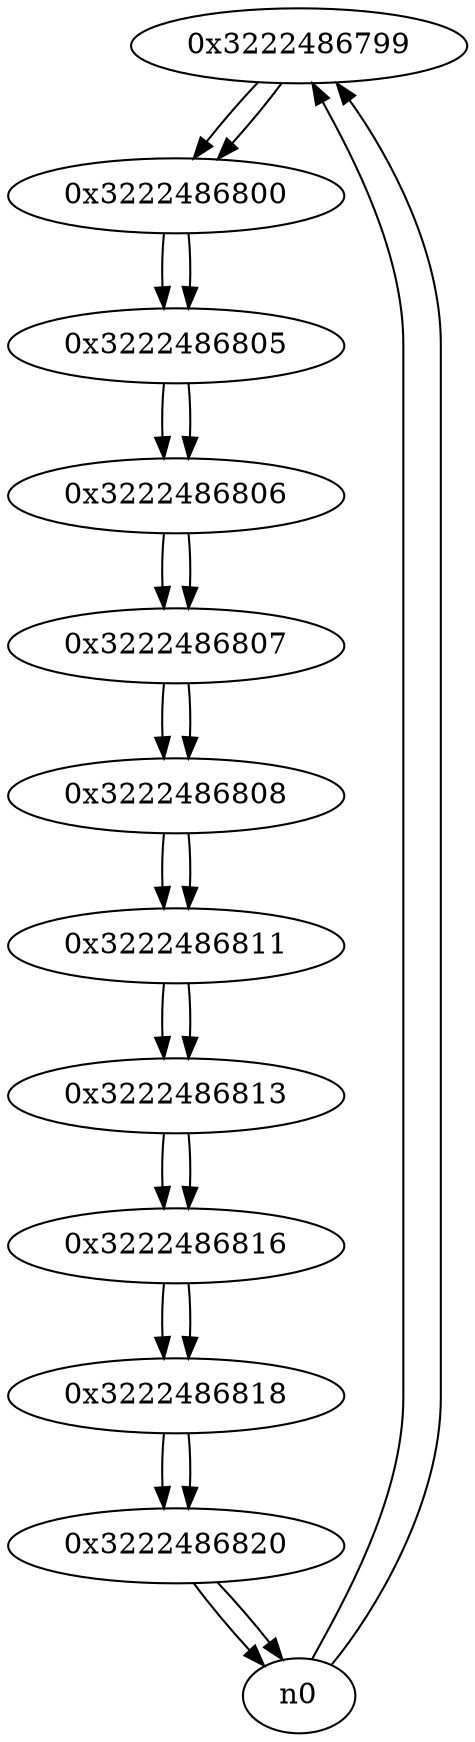 digraph G{
/* nodes */
  n1 [label="0x3222486799"]
  n2 [label="0x3222486800"]
  n3 [label="0x3222486805"]
  n4 [label="0x3222486806"]
  n5 [label="0x3222486807"]
  n6 [label="0x3222486808"]
  n7 [label="0x3222486811"]
  n8 [label="0x3222486813"]
  n9 [label="0x3222486816"]
  n10 [label="0x3222486818"]
  n11 [label="0x3222486820"]
/* edges */
n1 -> n2;
n0 -> n1;
n0 -> n1;
n2 -> n3;
n1 -> n2;
n3 -> n4;
n2 -> n3;
n4 -> n5;
n3 -> n4;
n5 -> n6;
n4 -> n5;
n6 -> n7;
n5 -> n6;
n7 -> n8;
n6 -> n7;
n8 -> n9;
n7 -> n8;
n9 -> n10;
n8 -> n9;
n10 -> n11;
n9 -> n10;
n11 -> n0;
n11 -> n0;
n10 -> n11;
}
